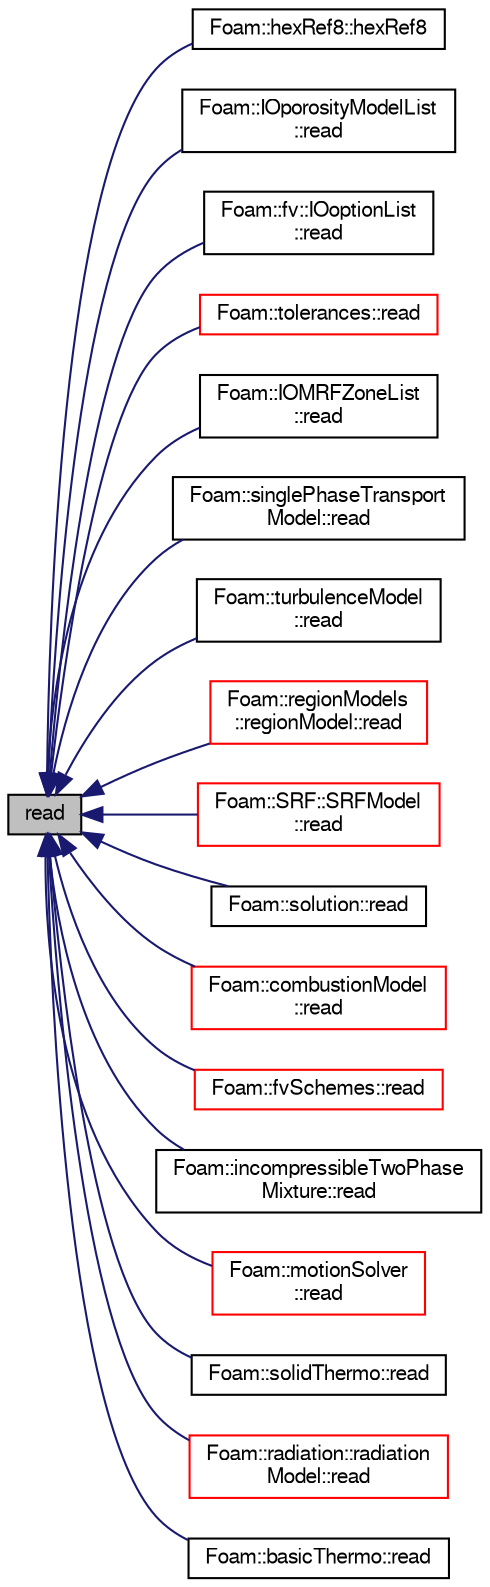 digraph "read"
{
  bgcolor="transparent";
  edge [fontname="FreeSans",fontsize="10",labelfontname="FreeSans",labelfontsize="10"];
  node [fontname="FreeSans",fontsize="10",shape=record];
  rankdir="LR";
  Node1 [label="read",height=0.2,width=0.4,color="black", fillcolor="grey75", style="filled" fontcolor="black"];
  Node1 -> Node2 [dir="back",color="midnightblue",fontsize="10",style="solid",fontname="FreeSans"];
  Node2 [label="Foam::hexRef8::hexRef8",height=0.2,width=0.4,color="black",URL="$a00980.html#a38c122950a32c54a78c49acb2637ac88",tooltip="Construct from mesh, read_if_present refinement data. "];
  Node1 -> Node3 [dir="back",color="midnightblue",fontsize="10",style="solid",fontname="FreeSans"];
  Node3 [label="Foam::IOporosityModelList\l::read",height=0.2,width=0.4,color="black",URL="$a01146.html#af816873151ddb0126e98bb2f914d8ed5",tooltip="Read dictionary. "];
  Node1 -> Node4 [dir="back",color="midnightblue",fontsize="10",style="solid",fontname="FreeSans"];
  Node4 [label="Foam::fv::IOoptionList\l::read",height=0.2,width=0.4,color="black",URL="$a01144.html#af816873151ddb0126e98bb2f914d8ed5",tooltip="Read dictionary. "];
  Node1 -> Node5 [dir="back",color="midnightblue",fontsize="10",style="solid",fontname="FreeSans"];
  Node5 [label="Foam::tolerances::read",height=0.2,width=0.4,color="red",URL="$a02549.html#af816873151ddb0126e98bb2f914d8ed5",tooltip="Read the tolerances. "];
  Node1 -> Node6 [dir="back",color="midnightblue",fontsize="10",style="solid",fontname="FreeSans"];
  Node6 [label="Foam::IOMRFZoneList\l::read",height=0.2,width=0.4,color="black",URL="$a01141.html#af816873151ddb0126e98bb2f914d8ed5",tooltip="Read dictionary. "];
  Node1 -> Node7 [dir="back",color="midnightblue",fontsize="10",style="solid",fontname="FreeSans"];
  Node7 [label="Foam::singlePhaseTransport\lModel::read",height=0.2,width=0.4,color="black",URL="$a02256.html#af816873151ddb0126e98bb2f914d8ed5",tooltip="Read transportProperties dictionary. "];
  Node1 -> Node8 [dir="back",color="midnightblue",fontsize="10",style="solid",fontname="FreeSans"];
  Node8 [label="Foam::turbulenceModel\l::read",height=0.2,width=0.4,color="black",URL="$a02622.html#a662f37411f405f8a8c278141c5eb6b85",tooltip="Read model coefficients if they have changed. "];
  Node1 -> Node9 [dir="back",color="midnightblue",fontsize="10",style="solid",fontname="FreeSans"];
  Node9 [label="Foam::regionModels\l::regionModel::read",height=0.2,width=0.4,color="red",URL="$a02071.html#af816873151ddb0126e98bb2f914d8ed5",tooltip="Read control parameters from dictionary. "];
  Node1 -> Node10 [dir="back",color="midnightblue",fontsize="10",style="solid",fontname="FreeSans"];
  Node10 [label="Foam::SRF::SRFModel\l::read",height=0.2,width=0.4,color="red",URL="$a02347.html#af816873151ddb0126e98bb2f914d8ed5",tooltip="Read radiationProperties dictionary. "];
  Node1 -> Node11 [dir="back",color="midnightblue",fontsize="10",style="solid",fontname="FreeSans"];
  Node11 [label="Foam::solution::read",height=0.2,width=0.4,color="black",URL="$a02310.html#af816873151ddb0126e98bb2f914d8ed5",tooltip="Read the solution dictionary. "];
  Node1 -> Node12 [dir="back",color="midnightblue",fontsize="10",style="solid",fontname="FreeSans"];
  Node12 [label="Foam::combustionModel\l::read",height=0.2,width=0.4,color="red",URL="$a00309.html#af816873151ddb0126e98bb2f914d8ed5",tooltip="Update properties from given dictionary. "];
  Node1 -> Node13 [dir="back",color="midnightblue",fontsize="10",style="solid",fontname="FreeSans"];
  Node13 [label="Foam::fvSchemes::read",height=0.2,width=0.4,color="red",URL="$a00865.html#af816873151ddb0126e98bb2f914d8ed5",tooltip="Read the fvSchemes. "];
  Node1 -> Node14 [dir="back",color="midnightblue",fontsize="10",style="solid",fontname="FreeSans"];
  Node14 [label="Foam::incompressibleTwoPhase\lMixture::read",height=0.2,width=0.4,color="black",URL="$a01019.html#af816873151ddb0126e98bb2f914d8ed5",tooltip="Read base transportProperties dictionary. "];
  Node1 -> Node15 [dir="back",color="midnightblue",fontsize="10",style="solid",fontname="FreeSans"];
  Node15 [label="Foam::motionSolver\l::read",height=0.2,width=0.4,color="red",URL="$a01489.html#af816873151ddb0126e98bb2f914d8ed5",tooltip="Read dynamicMeshDict dictionary. "];
  Node1 -> Node16 [dir="back",color="midnightblue",fontsize="10",style="solid",fontname="FreeSans"];
  Node16 [label="Foam::solidThermo::read",height=0.2,width=0.4,color="black",URL="$a02309.html#af816873151ddb0126e98bb2f914d8ed5",tooltip="Read thermophysicalProperties dictionary. "];
  Node1 -> Node17 [dir="back",color="midnightblue",fontsize="10",style="solid",fontname="FreeSans"];
  Node17 [label="Foam::radiation::radiation\lModel::read",height=0.2,width=0.4,color="red",URL="$a02001.html#a662f37411f405f8a8c278141c5eb6b85",tooltip="Read radiationProperties dictionary. "];
  Node1 -> Node18 [dir="back",color="midnightblue",fontsize="10",style="solid",fontname="FreeSans"];
  Node18 [label="Foam::basicThermo::read",height=0.2,width=0.4,color="black",URL="$a00115.html#af816873151ddb0126e98bb2f914d8ed5",tooltip="Read thermophysical properties dictionary. "];
}
